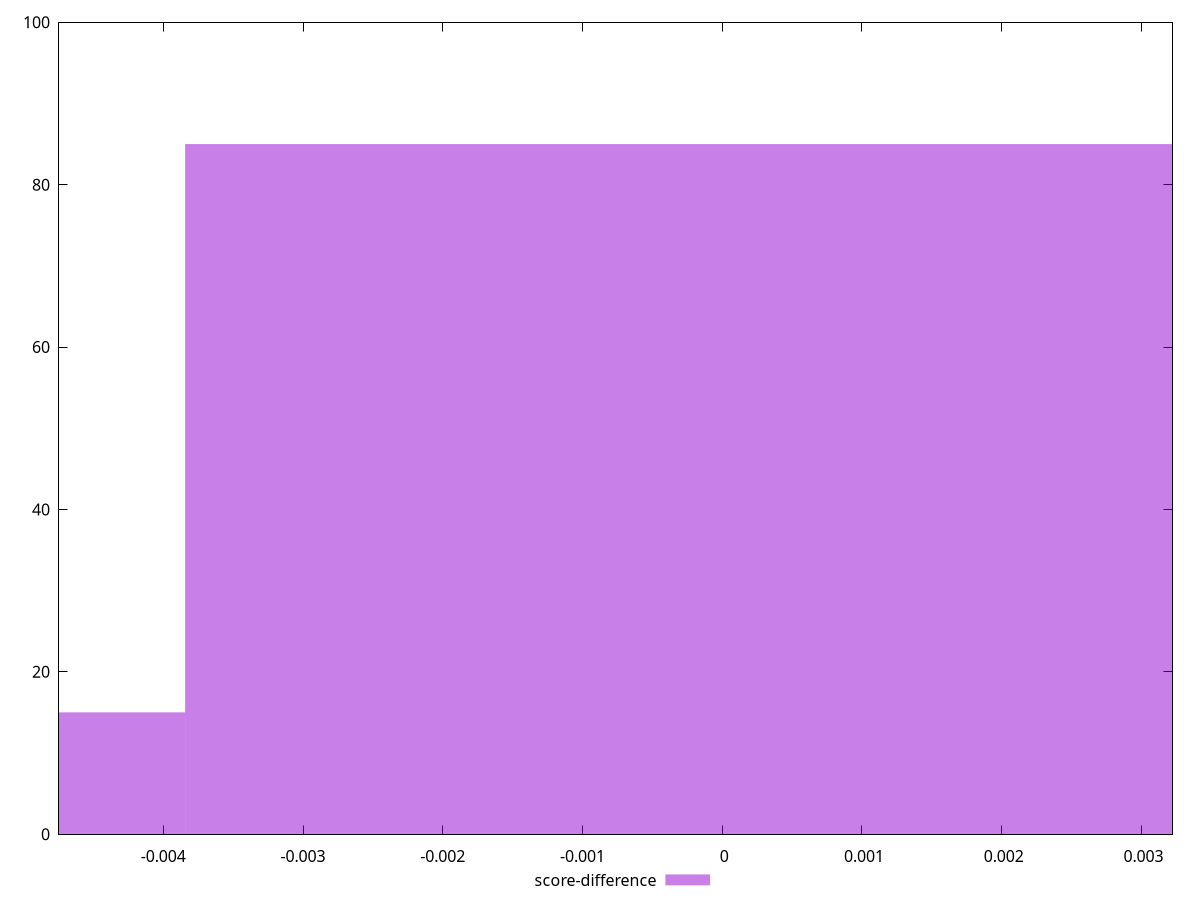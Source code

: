 reset

$scoreDifference <<EOF
0 85
-0.007687583972119603 15
EOF

set key outside below
set boxwidth 0.007687583972119603
set xrange [-0.004746439206810171:0.003222340908598853]
set yrange [0:100]
set trange [0:100]
set style fill transparent solid 0.5 noborder
set terminal svg size 640, 490 enhanced background rgb 'white'
set output "reprap/first-cpu-idle/samples/pages+cached+noexternal+noimg/score-difference/histogram.svg"

plot $scoreDifference title "score-difference" with boxes

reset
